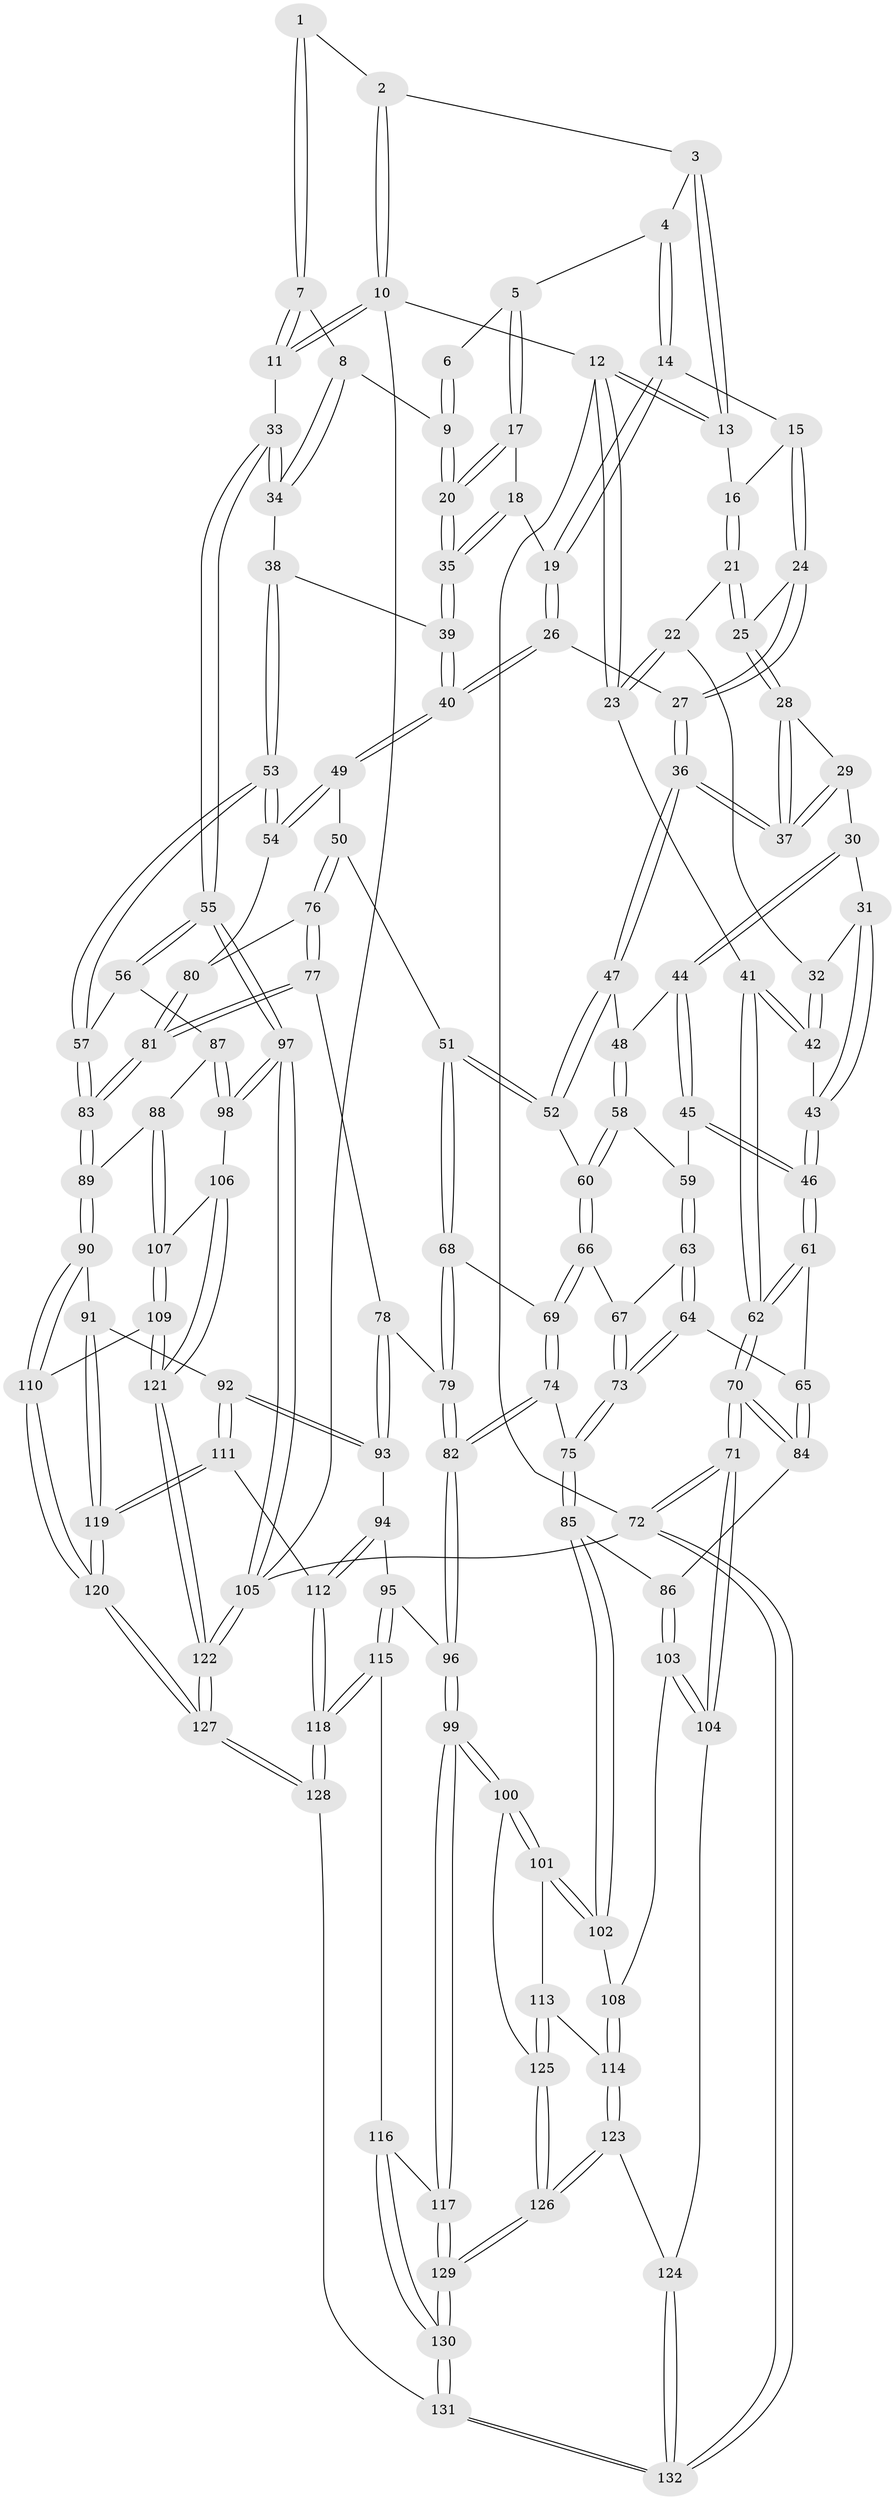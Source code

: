 // Generated by graph-tools (version 1.1) at 2025/16/03/09/25 04:16:48]
// undirected, 132 vertices, 327 edges
graph export_dot {
graph [start="1"]
  node [color=gray90,style=filled];
  1 [pos="+0.8577578085258499+0.016699113573570644"];
  2 [pos="+0.8869010267504428+0"];
  3 [pos="+0.643029719366055+0"];
  4 [pos="+0.6571066296269017+0"];
  5 [pos="+0.7054506696440208+0.02398891776051382"];
  6 [pos="+0.8401259308238638+0.02767579692442874"];
  7 [pos="+0.9061199420692859+0.08673982379680133"];
  8 [pos="+0.8844320397671852+0.1311028918742443"];
  9 [pos="+0.7819206069929339+0.1402531808700282"];
  10 [pos="+1+0"];
  11 [pos="+1+0"];
  12 [pos="+0+0"];
  13 [pos="+0.29482040247042224+0"];
  14 [pos="+0.5550243796127277+0.11047391017449754"];
  15 [pos="+0.49793135854229165+0.09651554524691501"];
  16 [pos="+0.29482201439849626+0"];
  17 [pos="+0.7193090069261219+0.07363521680999978"];
  18 [pos="+0.5993801083393594+0.16423263516990946"];
  19 [pos="+0.5821359687715179+0.16616671162615024"];
  20 [pos="+0.7760041230818486+0.14177711890474717"];
  21 [pos="+0.27927133856600356+0"];
  22 [pos="+0.1536052916546891+0.0930223716070074"];
  23 [pos="+0+0.12621927537793515"];
  24 [pos="+0.4556780668414803+0.17761080410563593"];
  25 [pos="+0.3111856991177099+0.10240671202686694"];
  26 [pos="+0.5323844859715989+0.26034376729801867"];
  27 [pos="+0.5025180580632856+0.27119096841831364"];
  28 [pos="+0.31027042370156827+0.11479675488970495"];
  29 [pos="+0.2829600146838172+0.25294123825918136"];
  30 [pos="+0.2733499278464429+0.2656195662675648"];
  31 [pos="+0.16937456228519182+0.2740174371748353"];
  32 [pos="+0.11556299651116379+0.23710937869837523"];
  33 [pos="+1+0.2796072012973986"];
  34 [pos="+0.9924416895816477+0.260768774127225"];
  35 [pos="+0.7487444442442529+0.24339430513130472"];
  36 [pos="+0.4845434491665747+0.2899768095580106"];
  37 [pos="+0.46160046582206066+0.2821831633920296"];
  38 [pos="+0.9083273837954681+0.3009546163740374"];
  39 [pos="+0.7499497947483827+0.26074479017364016"];
  40 [pos="+0.6980046454950547+0.33384940948370007"];
  41 [pos="+0+0.27736510509408896"];
  42 [pos="+0+0.2723900873904564"];
  43 [pos="+0.14775575720441886+0.3846935572685211"];
  44 [pos="+0.2903304716963524+0.32950797042321384"];
  45 [pos="+0.20125296355626882+0.44499416642077433"];
  46 [pos="+0.15776902936192266+0.4405749559559553"];
  47 [pos="+0.4781325984093664+0.31866877419385126"];
  48 [pos="+0.30473825956275186+0.342604436269735"];
  49 [pos="+0.6980403289427771+0.3355362833311752"];
  50 [pos="+0.5453792389732629+0.4865109647587645"];
  51 [pos="+0.4914951168948095+0.4736497167235186"];
  52 [pos="+0.4713533014541285+0.4589859081566814"];
  53 [pos="+0.8375205429597103+0.5151100482288191"];
  54 [pos="+0.8165897161118048+0.5113983367751542"];
  55 [pos="+1+0.6001272104822035"];
  56 [pos="+0.9485090843657284+0.584160942178191"];
  57 [pos="+0.8630616793069869+0.5327311205338727"];
  58 [pos="+0.36316322697651104+0.4331078650349346"];
  59 [pos="+0.20220428390105344+0.44567554169979856"];
  60 [pos="+0.40942821394387147+0.4680691059681623"];
  61 [pos="+0.12458308270778111+0.46643672232141037"];
  62 [pos="+0+0.5420079029333703"];
  63 [pos="+0.2175844763457956+0.4671096577231327"];
  64 [pos="+0.23186775067494025+0.63609274602991"];
  65 [pos="+0.1990962692374217+0.6376381960247322"];
  66 [pos="+0.35267188635172636+0.5250974051456974"];
  67 [pos="+0.3300698238217043+0.535016545495193"];
  68 [pos="+0.46229606513406535+0.6078665644297646"];
  69 [pos="+0.38472133872462316+0.6107991438270248"];
  70 [pos="+0+0.552387389200158"];
  71 [pos="+0+1"];
  72 [pos="+0+1"];
  73 [pos="+0.244810759152111+0.638868000450785"];
  74 [pos="+0.35302411655023275+0.7165880884415362"];
  75 [pos="+0.3095765950547404+0.7119016569266192"];
  76 [pos="+0.5873146259238512+0.5278771341162987"];
  77 [pos="+0.5918293379252757+0.6851126795996446"];
  78 [pos="+0.589071501324771+0.6867700779991727"];
  79 [pos="+0.47715480333191485+0.6977520123850262"];
  80 [pos="+0.7605860818964878+0.5377710611188738"];
  81 [pos="+0.6795901756314242+0.7058963397468738"];
  82 [pos="+0.4197241373279013+0.7460122008914256"];
  83 [pos="+0.7172389913672773+0.7492316067479053"];
  84 [pos="+0.11786709108034887+0.6741073123588718"];
  85 [pos="+0.2666228921984101+0.78066194884899"];
  86 [pos="+0.12289396384821456+0.7402828947753128"];
  87 [pos="+0.8397215270155848+0.7311664631911041"];
  88 [pos="+0.8030633881748379+0.758635677337078"];
  89 [pos="+0.7266469913301615+0.762420122902602"];
  90 [pos="+0.7164207158898065+0.789753642524471"];
  91 [pos="+0.6107528580036209+0.8403048383064087"];
  92 [pos="+0.5744317861827901+0.825401187765201"];
  93 [pos="+0.5709589115974012+0.8217730147943442"];
  94 [pos="+0.4893118634076685+0.8214535402410269"];
  95 [pos="+0.4666483914620085+0.8151364325933677"];
  96 [pos="+0.42757987058753233+0.7814549699964038"];
  97 [pos="+1+0.8033167401875821"];
  98 [pos="+0.9497251111745921+0.8317303309456643"];
  99 [pos="+0.363881167590449+0.8809899321879293"];
  100 [pos="+0.3531091715112808+0.8761254724165857"];
  101 [pos="+0.2625267213103464+0.8251651490447721"];
  102 [pos="+0.2573920835460847+0.8150054009333333"];
  103 [pos="+0.10831859811345801+0.8178979609993996"];
  104 [pos="+0.0950638682158446+0.8299129127411781"];
  105 [pos="+1+1"];
  106 [pos="+0.9018134868032286+0.854194348983042"];
  107 [pos="+0.8371524574783271+0.8260283639508229"];
  108 [pos="+0.17768753103446844+0.8358533507760871"];
  109 [pos="+0.8101512312316193+0.8886183251464961"];
  110 [pos="+0.7276365140041541+0.8722609657235912"];
  111 [pos="+0.548616480314449+0.8980552129852368"];
  112 [pos="+0.5293014939238682+0.9023485939061209"];
  113 [pos="+0.25377658526884783+0.8860418714845337"];
  114 [pos="+0.19595834039731044+0.8965407860321848"];
  115 [pos="+0.4691701503071281+0.9181032176838071"];
  116 [pos="+0.44658712542045037+0.9199725733385963"];
  117 [pos="+0.36443044754399556+0.8892127475357859"];
  118 [pos="+0.4922841040276252+0.9382339564589596"];
  119 [pos="+0.6411632524630446+0.9678204292218866"];
  120 [pos="+0.6667950463236092+1"];
  121 [pos="+0.8606181467914819+0.9750393722316655"];
  122 [pos="+0.9015167997257163+1"];
  123 [pos="+0.1838527992385266+0.9342601414073514"];
  124 [pos="+0.16271147466311423+0.9382658780789643"];
  125 [pos="+0.2583604300954631+0.8989425224701287"];
  126 [pos="+0.27482346746450237+0.9859824884855907"];
  127 [pos="+0.6791291481555983+1"];
  128 [pos="+0.5592447681072281+1"];
  129 [pos="+0.31407988659986374+1"];
  130 [pos="+0.3251283461620746+1"];
  131 [pos="+0.34086809301376986+1"];
  132 [pos="+0+1"];
  1 -- 2;
  1 -- 7;
  1 -- 7;
  2 -- 3;
  2 -- 10;
  2 -- 10;
  3 -- 4;
  3 -- 13;
  3 -- 13;
  4 -- 5;
  4 -- 14;
  4 -- 14;
  5 -- 6;
  5 -- 17;
  5 -- 17;
  6 -- 9;
  6 -- 9;
  7 -- 8;
  7 -- 11;
  7 -- 11;
  8 -- 9;
  8 -- 34;
  8 -- 34;
  9 -- 20;
  9 -- 20;
  10 -- 11;
  10 -- 11;
  10 -- 12;
  10 -- 105;
  11 -- 33;
  12 -- 13;
  12 -- 13;
  12 -- 23;
  12 -- 23;
  12 -- 72;
  13 -- 16;
  14 -- 15;
  14 -- 19;
  14 -- 19;
  15 -- 16;
  15 -- 24;
  15 -- 24;
  16 -- 21;
  16 -- 21;
  17 -- 18;
  17 -- 20;
  17 -- 20;
  18 -- 19;
  18 -- 35;
  18 -- 35;
  19 -- 26;
  19 -- 26;
  20 -- 35;
  20 -- 35;
  21 -- 22;
  21 -- 25;
  21 -- 25;
  22 -- 23;
  22 -- 23;
  22 -- 32;
  23 -- 41;
  24 -- 25;
  24 -- 27;
  24 -- 27;
  25 -- 28;
  25 -- 28;
  26 -- 27;
  26 -- 40;
  26 -- 40;
  27 -- 36;
  27 -- 36;
  28 -- 29;
  28 -- 37;
  28 -- 37;
  29 -- 30;
  29 -- 37;
  29 -- 37;
  30 -- 31;
  30 -- 44;
  30 -- 44;
  31 -- 32;
  31 -- 43;
  31 -- 43;
  32 -- 42;
  32 -- 42;
  33 -- 34;
  33 -- 34;
  33 -- 55;
  33 -- 55;
  34 -- 38;
  35 -- 39;
  35 -- 39;
  36 -- 37;
  36 -- 37;
  36 -- 47;
  36 -- 47;
  38 -- 39;
  38 -- 53;
  38 -- 53;
  39 -- 40;
  39 -- 40;
  40 -- 49;
  40 -- 49;
  41 -- 42;
  41 -- 42;
  41 -- 62;
  41 -- 62;
  42 -- 43;
  43 -- 46;
  43 -- 46;
  44 -- 45;
  44 -- 45;
  44 -- 48;
  45 -- 46;
  45 -- 46;
  45 -- 59;
  46 -- 61;
  46 -- 61;
  47 -- 48;
  47 -- 52;
  47 -- 52;
  48 -- 58;
  48 -- 58;
  49 -- 50;
  49 -- 54;
  49 -- 54;
  50 -- 51;
  50 -- 76;
  50 -- 76;
  51 -- 52;
  51 -- 52;
  51 -- 68;
  51 -- 68;
  52 -- 60;
  53 -- 54;
  53 -- 54;
  53 -- 57;
  53 -- 57;
  54 -- 80;
  55 -- 56;
  55 -- 56;
  55 -- 97;
  55 -- 97;
  56 -- 57;
  56 -- 87;
  57 -- 83;
  57 -- 83;
  58 -- 59;
  58 -- 60;
  58 -- 60;
  59 -- 63;
  59 -- 63;
  60 -- 66;
  60 -- 66;
  61 -- 62;
  61 -- 62;
  61 -- 65;
  62 -- 70;
  62 -- 70;
  63 -- 64;
  63 -- 64;
  63 -- 67;
  64 -- 65;
  64 -- 73;
  64 -- 73;
  65 -- 84;
  65 -- 84;
  66 -- 67;
  66 -- 69;
  66 -- 69;
  67 -- 73;
  67 -- 73;
  68 -- 69;
  68 -- 79;
  68 -- 79;
  69 -- 74;
  69 -- 74;
  70 -- 71;
  70 -- 71;
  70 -- 84;
  70 -- 84;
  71 -- 72;
  71 -- 72;
  71 -- 104;
  71 -- 104;
  72 -- 132;
  72 -- 132;
  72 -- 105;
  73 -- 75;
  73 -- 75;
  74 -- 75;
  74 -- 82;
  74 -- 82;
  75 -- 85;
  75 -- 85;
  76 -- 77;
  76 -- 77;
  76 -- 80;
  77 -- 78;
  77 -- 81;
  77 -- 81;
  78 -- 79;
  78 -- 93;
  78 -- 93;
  79 -- 82;
  79 -- 82;
  80 -- 81;
  80 -- 81;
  81 -- 83;
  81 -- 83;
  82 -- 96;
  82 -- 96;
  83 -- 89;
  83 -- 89;
  84 -- 86;
  85 -- 86;
  85 -- 102;
  85 -- 102;
  86 -- 103;
  86 -- 103;
  87 -- 88;
  87 -- 98;
  87 -- 98;
  88 -- 89;
  88 -- 107;
  88 -- 107;
  89 -- 90;
  89 -- 90;
  90 -- 91;
  90 -- 110;
  90 -- 110;
  91 -- 92;
  91 -- 119;
  91 -- 119;
  92 -- 93;
  92 -- 93;
  92 -- 111;
  92 -- 111;
  93 -- 94;
  94 -- 95;
  94 -- 112;
  94 -- 112;
  95 -- 96;
  95 -- 115;
  95 -- 115;
  96 -- 99;
  96 -- 99;
  97 -- 98;
  97 -- 98;
  97 -- 105;
  97 -- 105;
  98 -- 106;
  99 -- 100;
  99 -- 100;
  99 -- 117;
  99 -- 117;
  100 -- 101;
  100 -- 101;
  100 -- 125;
  101 -- 102;
  101 -- 102;
  101 -- 113;
  102 -- 108;
  103 -- 104;
  103 -- 104;
  103 -- 108;
  104 -- 124;
  105 -- 122;
  105 -- 122;
  106 -- 107;
  106 -- 121;
  106 -- 121;
  107 -- 109;
  107 -- 109;
  108 -- 114;
  108 -- 114;
  109 -- 110;
  109 -- 121;
  109 -- 121;
  110 -- 120;
  110 -- 120;
  111 -- 112;
  111 -- 119;
  111 -- 119;
  112 -- 118;
  112 -- 118;
  113 -- 114;
  113 -- 125;
  113 -- 125;
  114 -- 123;
  114 -- 123;
  115 -- 116;
  115 -- 118;
  115 -- 118;
  116 -- 117;
  116 -- 130;
  116 -- 130;
  117 -- 129;
  117 -- 129;
  118 -- 128;
  118 -- 128;
  119 -- 120;
  119 -- 120;
  120 -- 127;
  120 -- 127;
  121 -- 122;
  121 -- 122;
  122 -- 127;
  122 -- 127;
  123 -- 124;
  123 -- 126;
  123 -- 126;
  124 -- 132;
  124 -- 132;
  125 -- 126;
  125 -- 126;
  126 -- 129;
  126 -- 129;
  127 -- 128;
  127 -- 128;
  128 -- 131;
  129 -- 130;
  129 -- 130;
  130 -- 131;
  130 -- 131;
  131 -- 132;
  131 -- 132;
}

